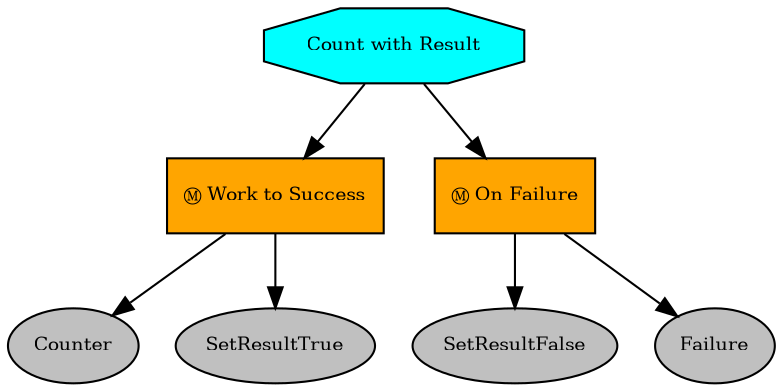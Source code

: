 digraph pastafarianism {
ordering=out;
graph [fontname="times-roman"];
node [fontname="times-roman"];
edge [fontname="times-roman"];
"Count with Result" [fillcolor=cyan, fontcolor=black, fontsize=9, label="Count with Result", shape=octagon, style=filled];
"Work to Success" [fillcolor=orange, fontcolor=black, fontsize=9, label="Ⓜ Work to Success", shape=box, style=filled];
"Count with Result" -> "Work to Success";
Counter [fillcolor=gray, fontcolor=black, fontsize=9, label=Counter, shape=ellipse, style=filled];
"Work to Success" -> Counter;
SetResultTrue [fillcolor=gray, fontcolor=black, fontsize=9, label=SetResultTrue, shape=ellipse, style=filled];
"Work to Success" -> SetResultTrue;
"On Failure" [fillcolor=orange, fontcolor=black, fontsize=9, label="Ⓜ On Failure", shape=box, style=filled];
"Count with Result" -> "On Failure";
SetResultFalse [fillcolor=gray, fontcolor=black, fontsize=9, label=SetResultFalse, shape=ellipse, style=filled];
"On Failure" -> SetResultFalse;
Failure [fillcolor=gray, fontcolor=black, fontsize=9, label=Failure, shape=ellipse, style=filled];
"On Failure" -> Failure;
}

